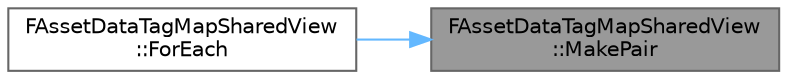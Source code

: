 digraph "FAssetDataTagMapSharedView::MakePair"
{
 // INTERACTIVE_SVG=YES
 // LATEX_PDF_SIZE
  bgcolor="transparent";
  edge [fontname=Helvetica,fontsize=10,labelfontname=Helvetica,labelfontsize=10];
  node [fontname=Helvetica,fontsize=10,shape=box,height=0.2,width=0.4];
  rankdir="RL";
  Node1 [id="Node000001",label="FAssetDataTagMapSharedView\l::MakePair",height=0.2,width=0.4,color="gray40", fillcolor="grey60", style="filled", fontcolor="black",tooltip=" "];
  Node1 -> Node2 [id="edge1_Node000001_Node000002",dir="back",color="steelblue1",style="solid",tooltip=" "];
  Node2 [id="Node000002",label="FAssetDataTagMapSharedView\l::ForEach",height=0.2,width=0.4,color="grey40", fillcolor="white", style="filled",URL="$df/d78/classFAssetDataTagMapSharedView.html#a5923aea6d8f16d80636b89d563392e69",tooltip=" "];
}
